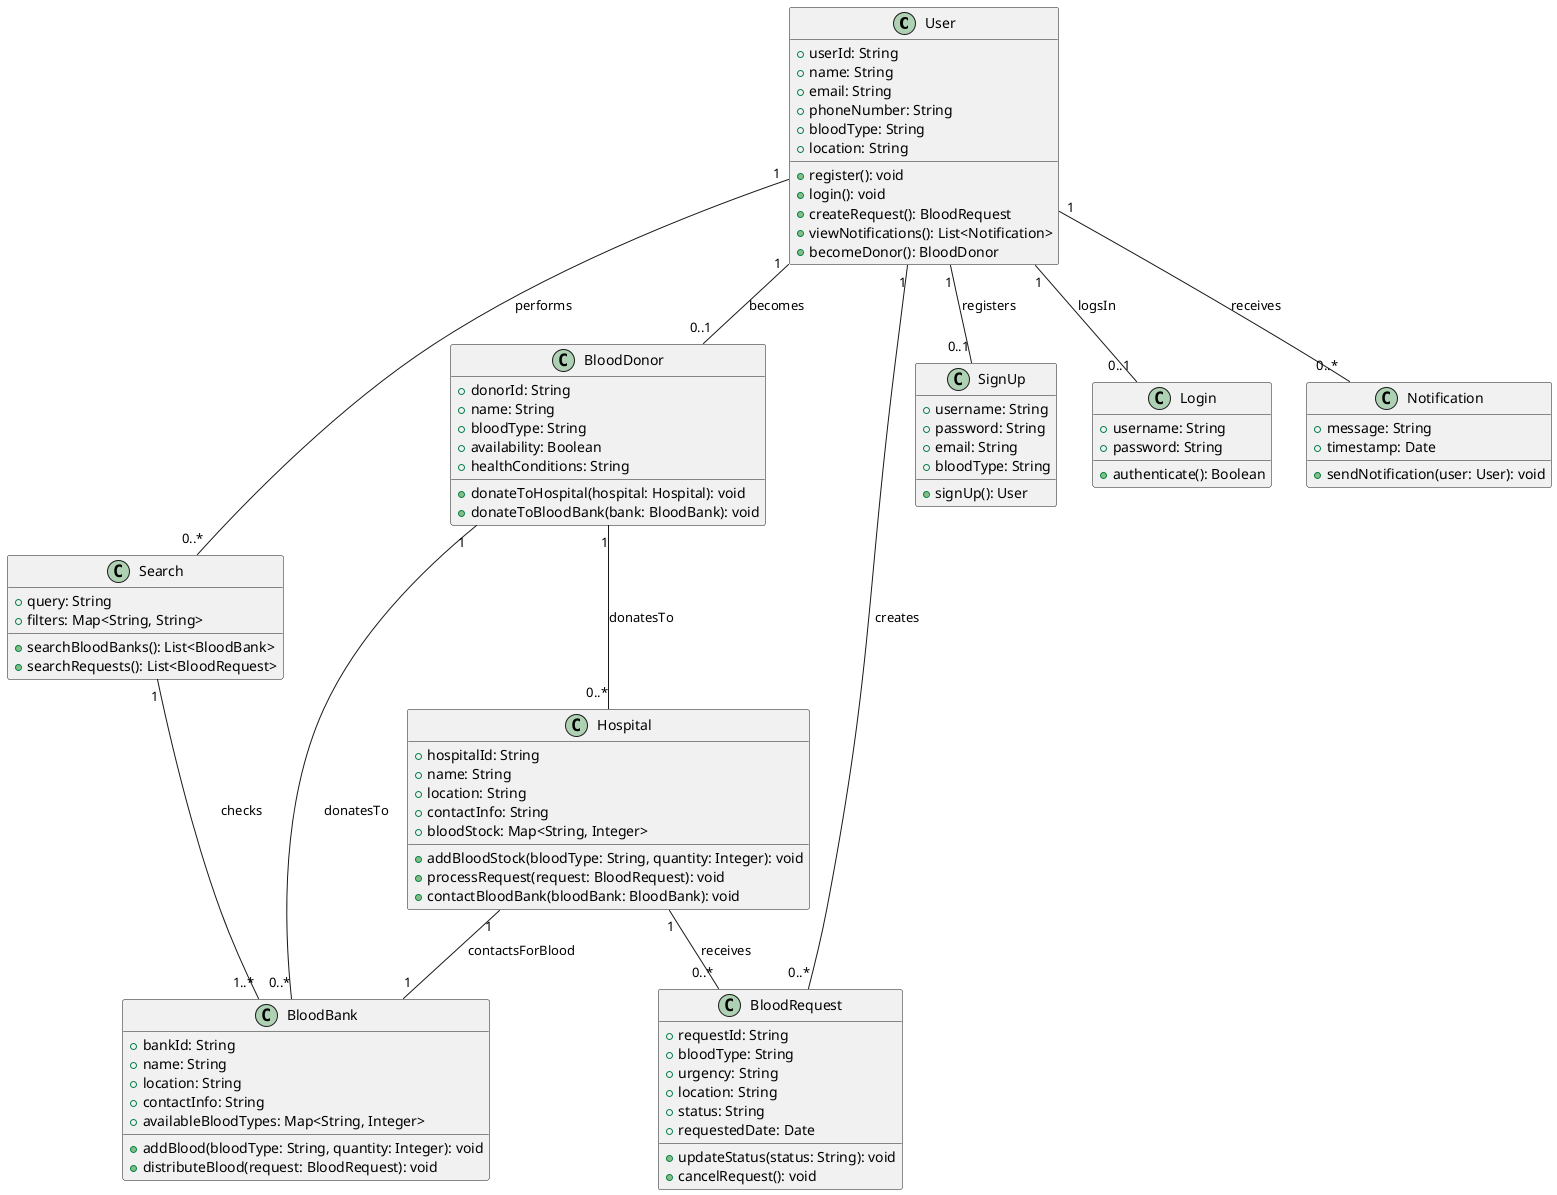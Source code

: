 @startuml

class User {
    +userId: String
    +name: String
    +email: String
    +phoneNumber: String
    +bloodType: String
    +location: String
    +register(): void
    +login(): void
    +createRequest(): BloodRequest
    +viewNotifications(): List<Notification>
    +becomeDonor(): BloodDonor
}

class Search {
    +query: String
    +filters: Map<String, String>
    +searchBloodBanks(): List<BloodBank>
    +searchRequests(): List<BloodRequest>
}

class SignUp {
    +username: String
    +password: String
    +email: String
    +bloodType: String
    +signUp(): User
}

class Login {
    +username: String
    +password: String
    +authenticate(): Boolean
}

class BloodRequest {
    +requestId: String
    +bloodType: String
    +urgency: String
    +location: String
    +status: String
    +requestedDate: Date
    +updateStatus(status: String): void
    +cancelRequest(): void
}

class BloodDonor {
    +donorId: String
    +name: String
    +bloodType: String
    +availability: Boolean
    +healthConditions: String
    +donateToHospital(hospital: Hospital): void
    +donateToBloodBank(bank: BloodBank): void
}

class Hospital {
    +hospitalId: String
    +name: String
    +location: String
    +contactInfo: String
    +bloodStock: Map<String, Integer>
    +addBloodStock(bloodType: String, quantity: Integer): void
    +processRequest(request: BloodRequest): void
    +contactBloodBank(bloodBank: BloodBank): void
}

class BloodBank {
    +bankId: String
    +name: String
    +location: String
    +contactInfo: String
    +availableBloodTypes: Map<String, Integer>
    +addBlood(bloodType: String, quantity: Integer): void
    +distributeBlood(request: BloodRequest): void
}

class Notification {
    +message: String
    +timestamp: Date
    +sendNotification(user: User): void
}

User "1" -- "0..*" Search : performs
Search "1" -- "1..*" BloodBank : checks
User "1" -- "0..1" SignUp : registers
User "1" -- "0..1" Login : logsIn
User "1" -- "0..*" BloodRequest : creates
User "1" -- "0..*" Notification : receives
User "1" -- "0..1" BloodDonor : becomes
BloodDonor "1" -- "0..*" Hospital : donatesTo
BloodDonor "1" -- "0..*" BloodBank : donatesTo
Hospital "1" -- "0..*" BloodRequest : receives
Hospital "1" -- "1" BloodBank : contactsForBlood

@enduml

